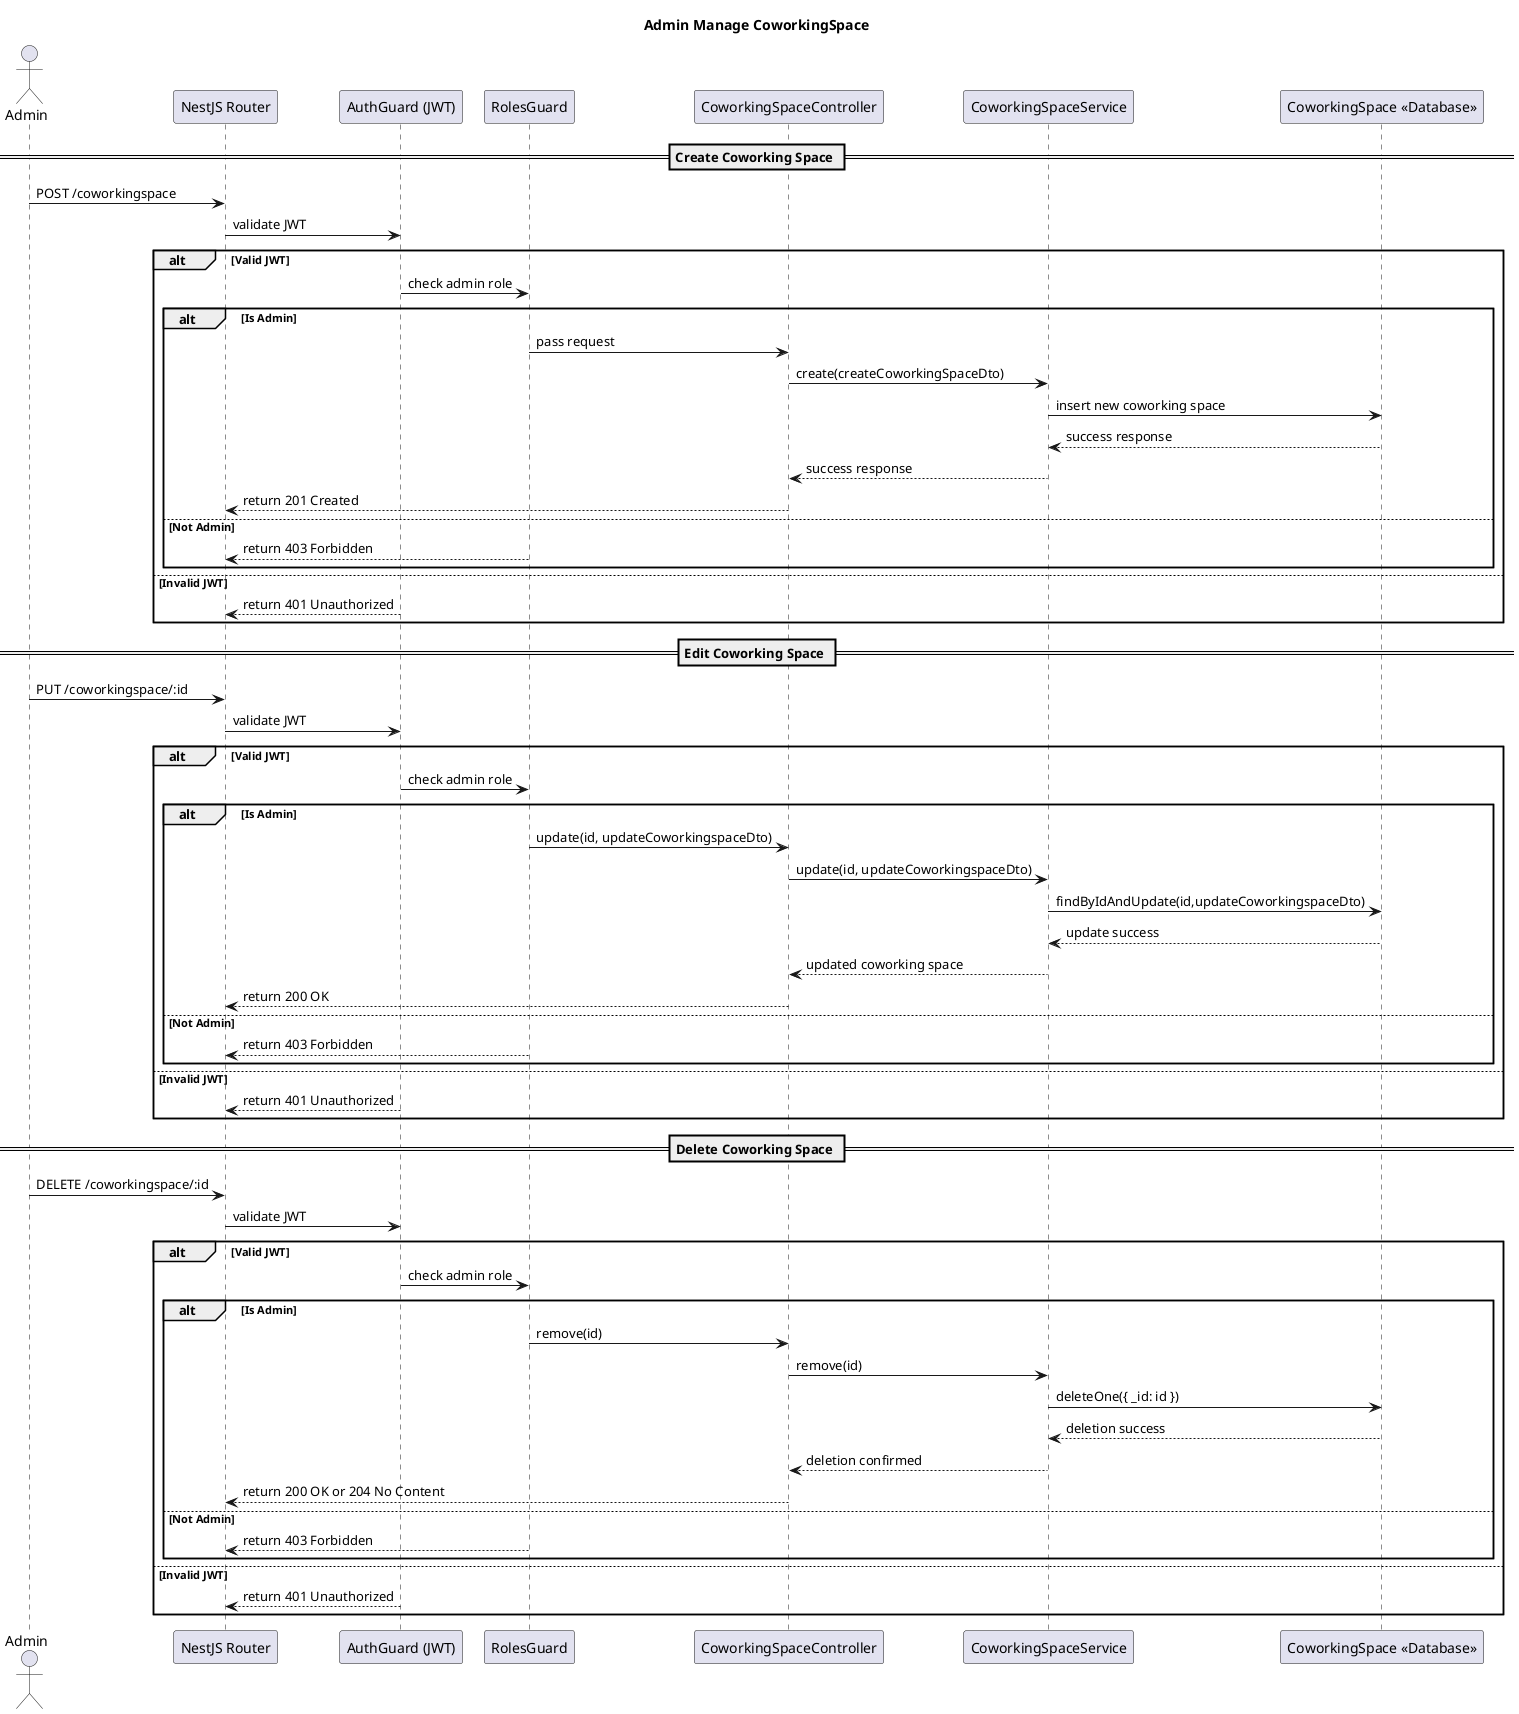 @startuml Admin CRUD CoworkingSpace
title Admin Manage CoworkingSpace
actor Admin
participant "NestJS Router" as Router
participant "AuthGuard (JWT)" as AuthGuard
participant "RolesGuard" as RolesGuard
participant "CoworkingSpaceController" as Controller
participant "CoworkingSpaceService" as Service
participant "CoworkingSpace <<Database>>" as SpaceModel

== Create Coworking Space ==

Admin -> Router: POST /coworkingspace
Router -> AuthGuard: validate JWT

alt Valid JWT
    AuthGuard -> RolesGuard: check admin role

    alt Is Admin
        RolesGuard -> Controller: pass request
        Controller -> Service: create(createCoworkingSpaceDto)
        Service -> SpaceModel: insert new coworking space
        SpaceModel --> Service: success response
        Service --> Controller: success response
        Controller --> Router: return 201 Created
    else Not Admin
        RolesGuard --> Router: return 403 Forbidden
    end
else Invalid JWT
    AuthGuard --> Router: return 401 Unauthorized
end

== Edit Coworking Space ==

Admin -> Router: PUT /coworkingspace/:id
Router -> AuthGuard: validate JWT

alt Valid JWT
    AuthGuard -> RolesGuard: check admin role

    alt Is Admin
        RolesGuard -> Controller: update(id, updateCoworkingspaceDto)
        Controller -> Service: update(id, updateCoworkingspaceDto)
        Service -> SpaceModel: findByIdAndUpdate(id,updateCoworkingspaceDto)
        SpaceModel --> Service: update success
        Service --> Controller: updated coworking space
        Controller --> Router: return 200 OK
    else Not Admin
        RolesGuard --> Router: return 403 Forbidden
    end
else Invalid JWT
    AuthGuard --> Router: return 401 Unauthorized
end

== Delete Coworking Space ==

Admin -> Router: DELETE /coworkingspace/:id
Router -> AuthGuard: validate JWT

alt Valid JWT
    AuthGuard -> RolesGuard: check admin role

    alt Is Admin
        RolesGuard -> Controller: remove(id)
        Controller -> Service: remove(id)
        Service -> SpaceModel: deleteOne({ _id: id })
        SpaceModel --> Service: deletion success
        Service --> Controller: deletion confirmed
        Controller --> Router: return 200 OK or 204 No Content
    else Not Admin
        RolesGuard --> Router: return 403 Forbidden
    end
else Invalid JWT
    AuthGuard --> Router: return 401 Unauthorized
end

@enduml
